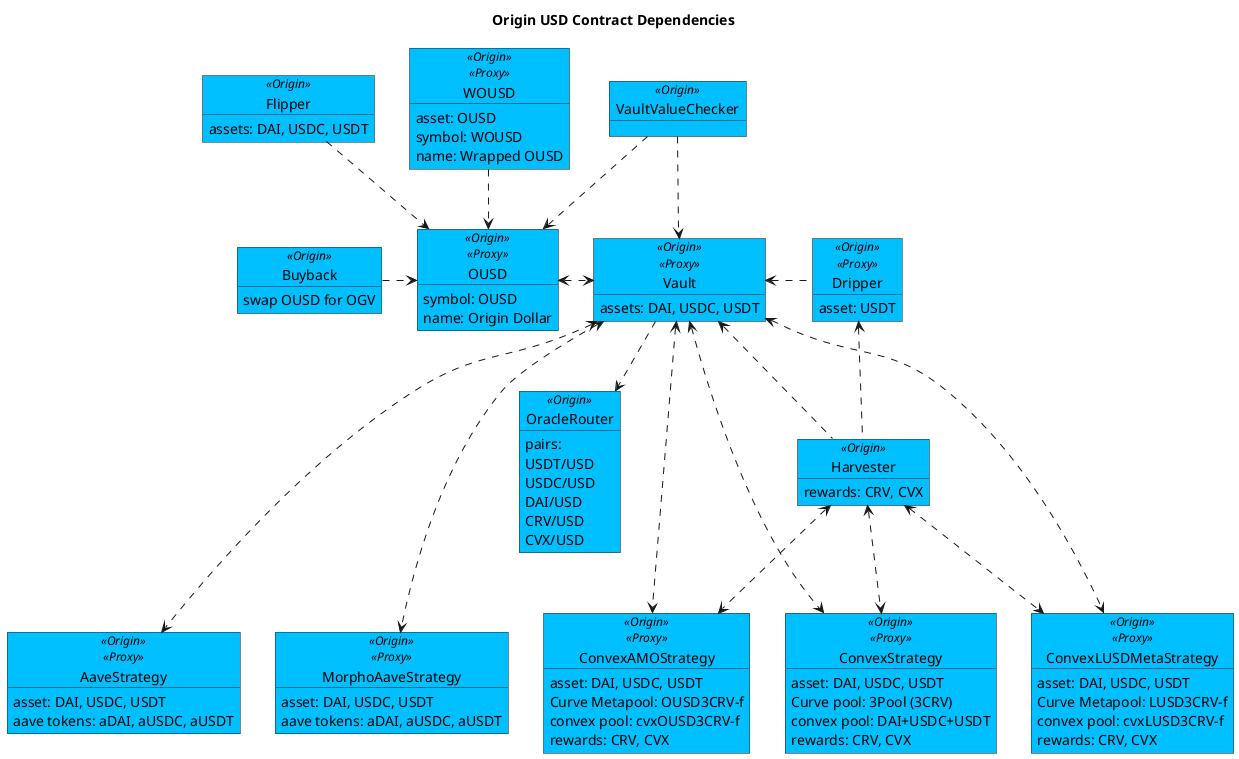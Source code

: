@startuml

title "Origin USD Contract Dependencies"

object "Dripper" as drip <<Origin>><<Proxy>> #DeepSkyBlue {
    asset: USDT
}

object "VaultValueChecker" as checker <<Origin>> #DeepSkyBlue {
}

object "WOUSD" as wousd <<Origin>><<Proxy>> #DeepSkyBlue {
    asset: OUSD
    symbol: WOUSD
    name: Wrapped OUSD
}

object "Flipper" as flipper <<Origin>> #DeepSkyBlue {
    assets: DAI, USDC, USDT
}

object "OUSD" as ousd <<Origin>><<Proxy>> #DeepSkyBlue {
    symbol: OUSD
    name: Origin Dollar
}

object "Vault" as vault <<Origin>><<Proxy>> #DeepSkyBlue {
    assets: DAI, USDC, USDT  
}

object "Harvester" as harv <<Origin>> #DeepSkyBlue {
    rewards: CRV, CVX
}

object "Buyback" as buy <<Origin>> #DeepSkyBlue {
swap OUSD for OGV
}

' Strategies
object "AaveStrategy" as aaveStrat <<Origin>><<Proxy>> #DeepSkyBlue {
    asset: DAI, USDC, USDT
    aave tokens: aDAI, aUSDC, aUSDT
    ' rewards: AAVE
}
' object "CompoundStrategy" as compStrat <<Origin>><<Proxy>> #DeepSkyBlue {
'     asset: DAI, USDC, USDT
'     compound tokens: cDAI, cUSDC, cUSDT
    ' rewards: COMP
' }
object "ConvexStrategy" as cvxStrat <<Origin>><<Proxy>> #DeepSkyBlue {
    asset: DAI, USDC, USDT
    Curve pool: 3Pool (3CRV)
    convex pool: DAI+USDC+USDT
    rewards: CRV, CVX
}
object "ConvexAMOStrategy" as amoStrat <<Origin>><<Proxy>> #DeepSkyBlue {
    asset: DAI, USDC, USDT
    Curve Metapool: OUSD3CRV-f
    convex pool: cvxOUSD3CRV-f
    rewards: CRV, CVX
}
object "ConvexLUSDMetaStrategy" as cxvLusdStrat <<Origin>><<Proxy>> #DeepSkyBlue {
    asset: DAI, USDC, USDT
    Curve Metapool: LUSD3CRV-f
    convex pool: cvxLUSD3CRV-f
    rewards: CRV, CVX
}
' object "MorphoCompoundStrategy" as morphCompStrat <<Origin>><<Proxy>> #DeepSkyBlue {
'     asset: DAI, USDC, USDT
'     compound tokens: cDAI, cUSDC, cUSDT
    ' rewards: COMP
' }
object "MorphoAaveStrategy" as morphAaveStrat <<Origin>><<Proxy>> #DeepSkyBlue {
    asset: DAI, USDC, USDT
    aave tokens: aDAI, aUSDC, aUSDT
    ' rewards: AAVE
}

' Oracle
object "OracleRouter" as oracle <<Origin>> #DeepSkyBlue {
pairs:
    USDT/USD
    USDC/USD
    DAI/USD
    CRV/USD
    CVX/USD 
}

vault <. drip

checker ..> ousd
checker ..> vault

flipper ..> ousd

vault <.. harv 

wousd ..> ousd
ousd <.> vault
vault ..> oracle

buy .> ousd

' Strategies
vault <...> aaveStrat
' vault <...> compStrat
vault <...> cvxStrat
vault <...> amoStrat
vault <...> cxvLusdStrat
' vault <...> morphCompStrat
vault <...> morphAaveStrat

drip <.. harv
harv <..> cvxStrat
harv <..> amoStrat
harv <..> cxvLusdStrat


@enduml